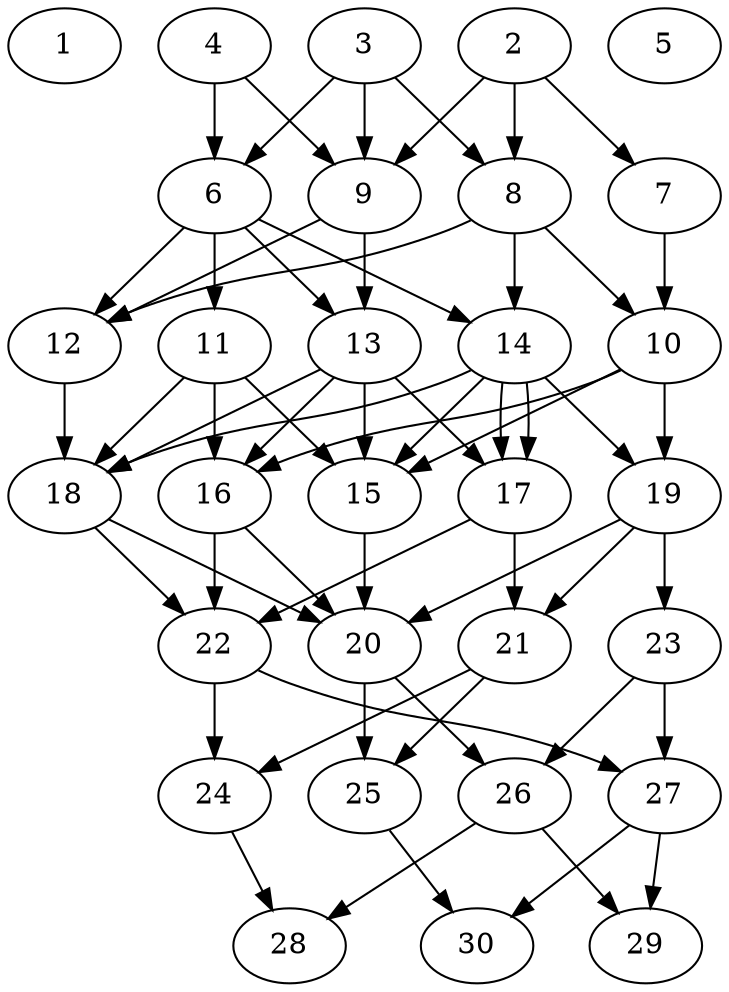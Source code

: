 // DAG automatically generated by daggen at Thu Oct  3 14:04:18 2019
// ./daggen --dot -n 30 --ccr 0.5 --fat 0.5 --regular 0.9 --density 0.7 --mindata 5242880 --maxdata 52428800 
digraph G {
  1 [size="79892480", alpha="0.18", expect_size="39946240"] 
  2 [size="89485312", alpha="0.08", expect_size="44742656"] 
  2 -> 7 [size ="44742656"]
  2 -> 8 [size ="44742656"]
  2 -> 9 [size ="44742656"]
  3 [size="97433600", alpha="0.05", expect_size="48716800"] 
  3 -> 6 [size ="48716800"]
  3 -> 8 [size ="48716800"]
  3 -> 9 [size ="48716800"]
  4 [size="27631616", alpha="0.16", expect_size="13815808"] 
  4 -> 6 [size ="13815808"]
  4 -> 9 [size ="13815808"]
  5 [size="28731392", alpha="0.19", expect_size="14365696"] 
  6 [size="66627584", alpha="0.11", expect_size="33313792"] 
  6 -> 11 [size ="33313792"]
  6 -> 12 [size ="33313792"]
  6 -> 13 [size ="33313792"]
  6 -> 14 [size ="33313792"]
  7 [size="88733696", alpha="0.12", expect_size="44366848"] 
  7 -> 10 [size ="44366848"]
  8 [size="12212224", alpha="0.10", expect_size="6106112"] 
  8 -> 10 [size ="6106112"]
  8 -> 12 [size ="6106112"]
  8 -> 14 [size ="6106112"]
  9 [size="71038976", alpha="0.02", expect_size="35519488"] 
  9 -> 12 [size ="35519488"]
  9 -> 13 [size ="35519488"]
  10 [size="35414016", alpha="0.08", expect_size="17707008"] 
  10 -> 15 [size ="17707008"]
  10 -> 16 [size ="17707008"]
  10 -> 19 [size ="17707008"]
  11 [size="84967424", alpha="0.02", expect_size="42483712"] 
  11 -> 15 [size ="42483712"]
  11 -> 16 [size ="42483712"]
  11 -> 18 [size ="42483712"]
  12 [size="74889216", alpha="0.03", expect_size="37444608"] 
  12 -> 18 [size ="37444608"]
  13 [size="16596992", alpha="0.09", expect_size="8298496"] 
  13 -> 15 [size ="8298496"]
  13 -> 16 [size ="8298496"]
  13 -> 17 [size ="8298496"]
  13 -> 18 [size ="8298496"]
  14 [size="39495680", alpha="0.05", expect_size="19747840"] 
  14 -> 15 [size ="19747840"]
  14 -> 17 [size ="19747840"]
  14 -> 17 [size ="19747840"]
  14 -> 18 [size ="19747840"]
  14 -> 19 [size ="19747840"]
  15 [size="20520960", alpha="0.15", expect_size="10260480"] 
  15 -> 20 [size ="10260480"]
  16 [size="14362624", alpha="0.02", expect_size="7181312"] 
  16 -> 20 [size ="7181312"]
  16 -> 22 [size ="7181312"]
  17 [size="67823616", alpha="0.04", expect_size="33911808"] 
  17 -> 21 [size ="33911808"]
  17 -> 22 [size ="33911808"]
  18 [size="32391168", alpha="0.10", expect_size="16195584"] 
  18 -> 20 [size ="16195584"]
  18 -> 22 [size ="16195584"]
  19 [size="81016832", alpha="0.17", expect_size="40508416"] 
  19 -> 20 [size ="40508416"]
  19 -> 21 [size ="40508416"]
  19 -> 23 [size ="40508416"]
  20 [size="90533888", alpha="0.06", expect_size="45266944"] 
  20 -> 25 [size ="45266944"]
  20 -> 26 [size ="45266944"]
  21 [size="35983360", alpha="0.09", expect_size="17991680"] 
  21 -> 24 [size ="17991680"]
  21 -> 25 [size ="17991680"]
  22 [size="46008320", alpha="0.09", expect_size="23004160"] 
  22 -> 24 [size ="23004160"]
  22 -> 27 [size ="23004160"]
  23 [size="58923008", alpha="0.08", expect_size="29461504"] 
  23 -> 26 [size ="29461504"]
  23 -> 27 [size ="29461504"]
  24 [size="99614720", alpha="0.10", expect_size="49807360"] 
  24 -> 28 [size ="49807360"]
  25 [size="30992384", alpha="0.16", expect_size="15496192"] 
  25 -> 30 [size ="15496192"]
  26 [size="102125568", alpha="0.14", expect_size="51062784"] 
  26 -> 28 [size ="51062784"]
  26 -> 29 [size ="51062784"]
  27 [size="19419136", alpha="0.08", expect_size="9709568"] 
  27 -> 29 [size ="9709568"]
  27 -> 30 [size ="9709568"]
  28 [size="37853184", alpha="0.03", expect_size="18926592"] 
  29 [size="87058432", alpha="0.11", expect_size="43529216"] 
  30 [size="74338304", alpha="0.04", expect_size="37169152"] 
}
